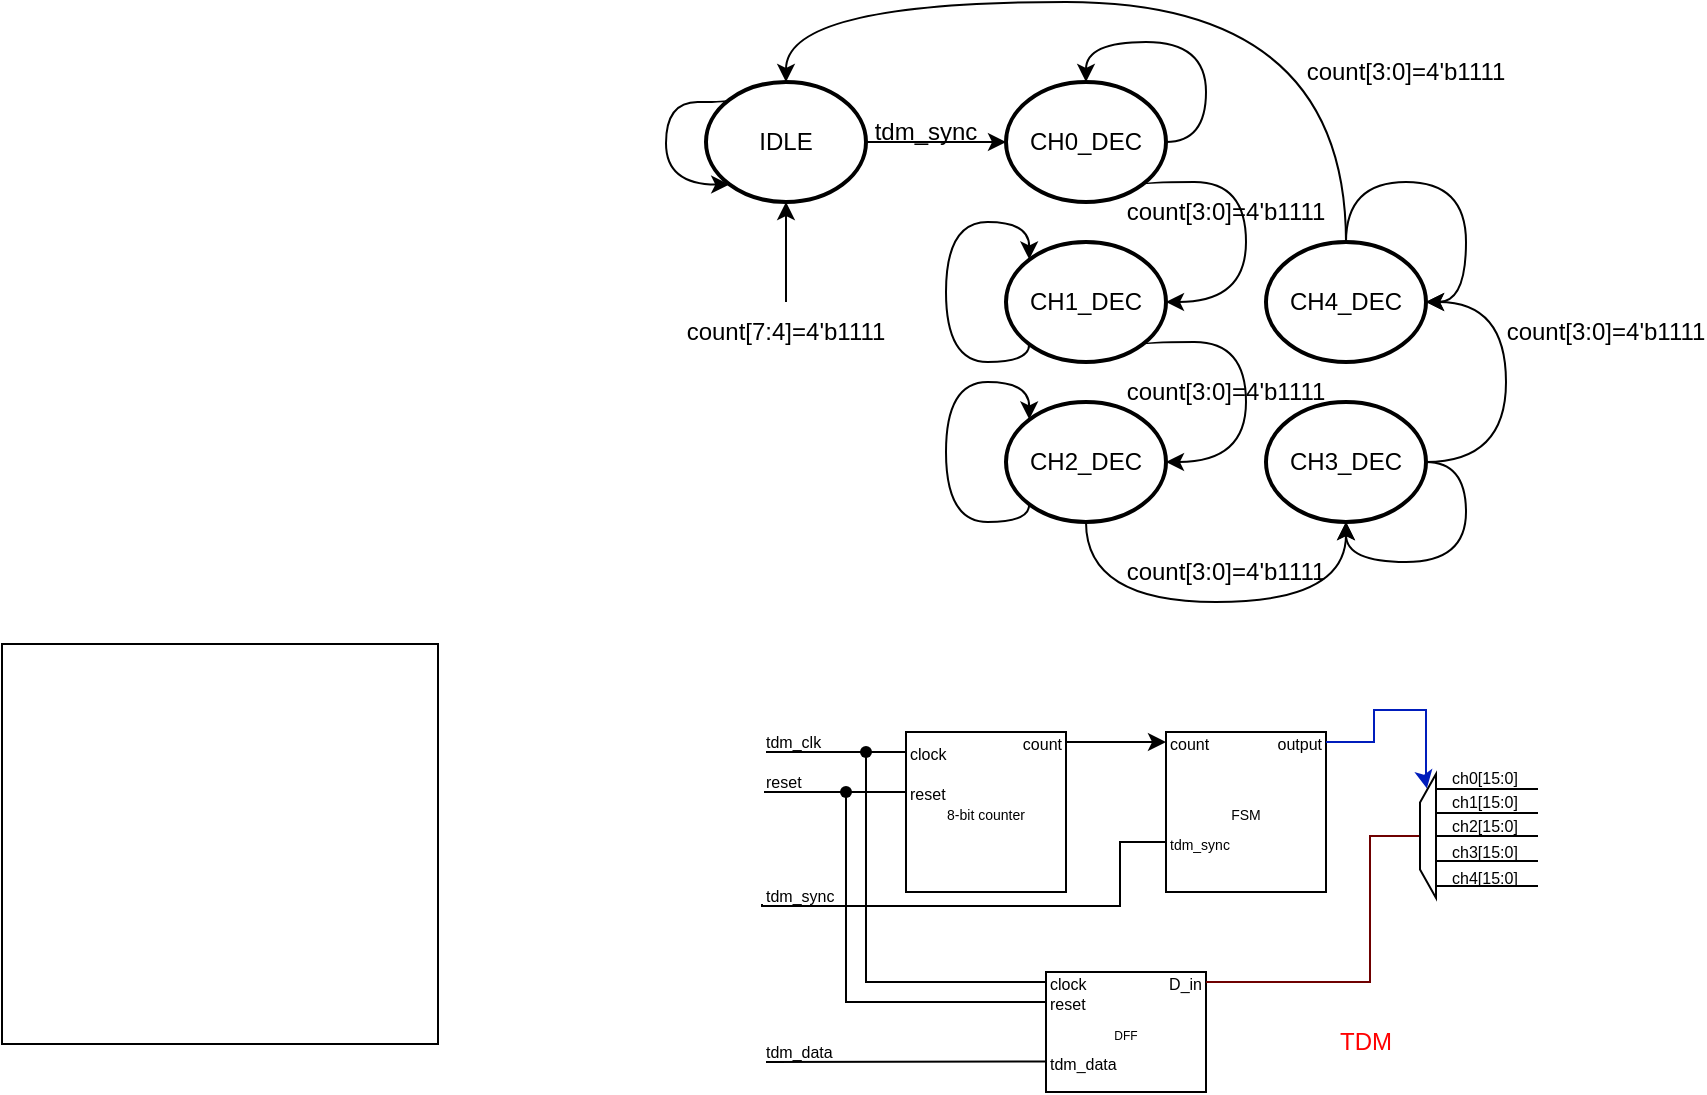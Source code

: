 <mxfile version="22.1.0" type="github">
  <diagram id="pO2yckjJLUHZ3hkfKYDs" name="Page-1">
    <mxGraphModel dx="1647" dy="1073" grid="1" gridSize="1" guides="1" tooltips="1" connect="1" arrows="1" fold="1" page="1" pageScale="1" pageWidth="1169" pageHeight="827" math="0" shadow="0">
      <root>
        <mxCell id="0" />
        <mxCell id="1" parent="0" />
        <mxCell id="-irzvPiJJPFumrXj4F0A-79" value="IDLE" style="strokeWidth=2;html=1;shape=mxgraph.flowchart.start_2;whiteSpace=wrap;movable=1;resizable=1;rotatable=1;deletable=1;editable=1;locked=0;connectable=1;" parent="1" vertex="1">
          <mxGeometry x="300" y="30" width="80" height="60" as="geometry" />
        </mxCell>
        <mxCell id="-irzvPiJJPFumrXj4F0A-80" value="CH0_DEC" style="strokeWidth=2;html=1;shape=mxgraph.flowchart.start_2;whiteSpace=wrap;movable=1;resizable=1;rotatable=1;deletable=1;editable=1;locked=0;connectable=1;" parent="1" vertex="1">
          <mxGeometry x="450" y="30" width="80" height="60" as="geometry" />
        </mxCell>
        <mxCell id="-irzvPiJJPFumrXj4F0A-81" value="CH1_DEC" style="strokeWidth=2;html=1;shape=mxgraph.flowchart.start_2;whiteSpace=wrap;movable=1;resizable=1;rotatable=1;deletable=1;editable=1;locked=0;connectable=1;" parent="1" vertex="1">
          <mxGeometry x="450" y="110" width="80" height="60" as="geometry" />
        </mxCell>
        <mxCell id="-irzvPiJJPFumrXj4F0A-82" value="CH4_DEC" style="strokeWidth=2;html=1;shape=mxgraph.flowchart.start_2;whiteSpace=wrap;movable=1;resizable=1;rotatable=1;deletable=1;editable=1;locked=0;connectable=1;" parent="1" vertex="1">
          <mxGeometry x="580" y="110" width="80" height="60" as="geometry" />
        </mxCell>
        <mxCell id="-irzvPiJJPFumrXj4F0A-83" value="CH3_DEC" style="strokeWidth=2;html=1;shape=mxgraph.flowchart.start_2;whiteSpace=wrap;movable=1;resizable=1;rotatable=1;deletable=1;editable=1;locked=0;connectable=1;" parent="1" vertex="1">
          <mxGeometry x="580" y="190" width="80" height="60" as="geometry" />
        </mxCell>
        <mxCell id="-irzvPiJJPFumrXj4F0A-84" value="CH2_DEC" style="strokeWidth=2;html=1;shape=mxgraph.flowchart.start_2;whiteSpace=wrap;movable=1;resizable=1;rotatable=1;deletable=1;editable=1;locked=0;connectable=1;" parent="1" vertex="1">
          <mxGeometry x="450" y="190" width="80" height="60" as="geometry" />
        </mxCell>
        <mxCell id="-irzvPiJJPFumrXj4F0A-85" value="" style="endArrow=classic;html=1;rounded=0;edgeStyle=orthogonalEdgeStyle;curved=1;entryX=1;entryY=0.5;entryDx=0;entryDy=0;entryPerimeter=0;exitX=0.855;exitY=0.855;exitDx=0;exitDy=0;exitPerimeter=0;movable=1;resizable=1;rotatable=1;deletable=1;editable=1;locked=0;connectable=1;" parent="1" source="-irzvPiJJPFumrXj4F0A-80" target="-irzvPiJJPFumrXj4F0A-81" edge="1">
          <mxGeometry width="50" height="50" relative="1" as="geometry">
            <mxPoint x="580" y="50" as="sourcePoint" />
            <mxPoint x="676" y="50" as="targetPoint" />
            <Array as="points">
              <mxPoint x="518" y="80" />
              <mxPoint x="570" y="80" />
              <mxPoint x="570" y="140" />
            </Array>
          </mxGeometry>
        </mxCell>
        <mxCell id="-irzvPiJJPFumrXj4F0A-86" value="" style="endArrow=classic;html=1;rounded=0;edgeStyle=orthogonalEdgeStyle;curved=1;entryX=1;entryY=0.5;entryDx=0;entryDy=0;entryPerimeter=0;exitX=0.855;exitY=0.855;exitDx=0;exitDy=0;exitPerimeter=0;movable=1;resizable=1;rotatable=1;deletable=1;editable=1;locked=0;connectable=1;" parent="1" source="-irzvPiJJPFumrXj4F0A-81" target="-irzvPiJJPFumrXj4F0A-84" edge="1">
          <mxGeometry width="50" height="50" relative="1" as="geometry">
            <mxPoint x="530" y="160" as="sourcePoint" />
            <mxPoint x="530" y="240" as="targetPoint" />
            <Array as="points">
              <mxPoint x="518" y="160" />
              <mxPoint x="570" y="160" />
              <mxPoint x="570" y="220" />
            </Array>
          </mxGeometry>
        </mxCell>
        <mxCell id="-irzvPiJJPFumrXj4F0A-87" value="" style="endArrow=classic;html=1;rounded=0;edgeStyle=orthogonalEdgeStyle;curved=1;entryX=0.5;entryY=1;entryDx=0;entryDy=0;entryPerimeter=0;exitX=0.5;exitY=1;exitDx=0;exitDy=0;exitPerimeter=0;movable=1;resizable=1;rotatable=1;deletable=1;editable=1;locked=0;connectable=1;" parent="1" source="-irzvPiJJPFumrXj4F0A-84" target="-irzvPiJJPFumrXj4F0A-83" edge="1">
          <mxGeometry width="50" height="50" relative="1" as="geometry">
            <mxPoint x="528" y="171" as="sourcePoint" />
            <mxPoint x="540" y="230" as="targetPoint" />
            <Array as="points">
              <mxPoint x="490" y="290" />
              <mxPoint x="620" y="290" />
            </Array>
          </mxGeometry>
        </mxCell>
        <mxCell id="-irzvPiJJPFumrXj4F0A-88" value="" style="endArrow=classic;html=1;rounded=0;edgeStyle=orthogonalEdgeStyle;curved=1;exitX=1;exitY=0.5;exitDx=0;exitDy=0;exitPerimeter=0;entryX=1;entryY=0.5;entryDx=0;entryDy=0;entryPerimeter=0;movable=1;resizable=1;rotatable=1;deletable=1;editable=1;locked=0;connectable=1;" parent="1" source="-irzvPiJJPFumrXj4F0A-83" target="-irzvPiJJPFumrXj4F0A-82" edge="1">
          <mxGeometry width="50" height="50" relative="1" as="geometry">
            <mxPoint x="690" y="151" as="sourcePoint" />
            <mxPoint x="730" y="240" as="targetPoint" />
            <Array as="points">
              <mxPoint x="700" y="220" />
              <mxPoint x="700" y="140" />
            </Array>
          </mxGeometry>
        </mxCell>
        <mxCell id="-irzvPiJJPFumrXj4F0A-89" value="" style="endArrow=classic;html=1;rounded=0;entryX=0;entryY=0.5;entryDx=0;entryDy=0;entryPerimeter=0;exitX=1;exitY=0.5;exitDx=0;exitDy=0;exitPerimeter=0;movable=1;resizable=1;rotatable=1;deletable=1;editable=1;locked=0;connectable=1;" parent="1" source="-irzvPiJJPFumrXj4F0A-79" target="-irzvPiJJPFumrXj4F0A-80" edge="1">
          <mxGeometry width="50" height="50" relative="1" as="geometry">
            <mxPoint x="380" y="85" as="sourcePoint" />
            <mxPoint x="430" y="35" as="targetPoint" />
          </mxGeometry>
        </mxCell>
        <mxCell id="-irzvPiJJPFumrXj4F0A-90" value="" style="endArrow=classic;html=1;rounded=0;edgeStyle=orthogonalEdgeStyle;curved=1;exitX=0.5;exitY=0;exitDx=0;exitDy=0;exitPerimeter=0;entryX=0.5;entryY=0;entryDx=0;entryDy=0;entryPerimeter=0;movable=1;resizable=1;rotatable=1;deletable=1;editable=1;locked=0;connectable=1;" parent="1" source="-irzvPiJJPFumrXj4F0A-82" target="-irzvPiJJPFumrXj4F0A-79" edge="1">
          <mxGeometry width="50" height="50" relative="1" as="geometry">
            <mxPoint x="610" y="80" as="sourcePoint" />
            <mxPoint x="610" as="targetPoint" />
            <Array as="points">
              <mxPoint x="620" y="-10" />
              <mxPoint x="340" y="-10" />
            </Array>
          </mxGeometry>
        </mxCell>
        <mxCell id="-irzvPiJJPFumrXj4F0A-91" value="tdm_sync" style="text;html=1;strokeColor=none;fillColor=none;align=center;verticalAlign=middle;whiteSpace=wrap;rounded=0;movable=1;resizable=1;rotatable=1;deletable=1;editable=1;locked=0;connectable=1;" parent="1" vertex="1">
          <mxGeometry x="380" y="40" width="60" height="30" as="geometry" />
        </mxCell>
        <mxCell id="-irzvPiJJPFumrXj4F0A-92" value="" style="endArrow=classic;html=1;rounded=0;edgeStyle=orthogonalEdgeStyle;curved=1;entryX=0.145;entryY=0.855;entryDx=0;entryDy=0;entryPerimeter=0;exitX=0.145;exitY=0.145;exitDx=0;exitDy=0;exitPerimeter=0;movable=1;resizable=1;rotatable=1;deletable=1;editable=1;locked=0;connectable=1;" parent="1" source="-irzvPiJJPFumrXj4F0A-79" target="-irzvPiJJPFumrXj4F0A-79" edge="1">
          <mxGeometry width="50" height="50" relative="1" as="geometry">
            <mxPoint x="169.97" y="140" as="sourcePoint" />
            <mxPoint x="299.97" y="140" as="targetPoint" />
            <Array as="points">
              <mxPoint x="312" y="40" />
              <mxPoint x="280" y="40" />
              <mxPoint x="280" y="81" />
            </Array>
          </mxGeometry>
        </mxCell>
        <mxCell id="-irzvPiJJPFumrXj4F0A-93" value="" style="endArrow=classic;html=1;rounded=0;entryX=0.5;entryY=1;entryDx=0;entryDy=0;entryPerimeter=0;movable=1;resizable=1;rotatable=1;deletable=1;editable=1;locked=0;connectable=1;" parent="1" target="-irzvPiJJPFumrXj4F0A-79" edge="1">
          <mxGeometry width="50" height="50" relative="1" as="geometry">
            <mxPoint x="340" y="140" as="sourcePoint" />
            <mxPoint x="380" y="190" as="targetPoint" />
          </mxGeometry>
        </mxCell>
        <mxCell id="-irzvPiJJPFumrXj4F0A-94" value="count[7:4]=4&#39;b1111" style="text;html=1;strokeColor=none;fillColor=none;align=center;verticalAlign=middle;whiteSpace=wrap;rounded=0;movable=1;resizable=1;rotatable=1;deletable=1;editable=1;locked=0;connectable=1;" parent="1" vertex="1">
          <mxGeometry x="310" y="140" width="60" height="30" as="geometry" />
        </mxCell>
        <mxCell id="-irzvPiJJPFumrXj4F0A-95" value="count[3:0]=4&#39;b1111" style="text;html=1;strokeColor=none;fillColor=none;align=center;verticalAlign=middle;whiteSpace=wrap;rounded=0;movable=1;resizable=1;rotatable=1;deletable=1;editable=1;locked=0;connectable=1;" parent="1" vertex="1">
          <mxGeometry x="530" y="80" width="60" height="30" as="geometry" />
        </mxCell>
        <mxCell id="-irzvPiJJPFumrXj4F0A-96" value="count[3:0]=4&#39;b1111" style="text;html=1;strokeColor=none;fillColor=none;align=center;verticalAlign=middle;whiteSpace=wrap;rounded=0;movable=1;resizable=1;rotatable=1;deletable=1;editable=1;locked=0;connectable=1;" parent="1" vertex="1">
          <mxGeometry x="530" y="170" width="60" height="30" as="geometry" />
        </mxCell>
        <mxCell id="-irzvPiJJPFumrXj4F0A-97" value="count[3:0]=4&#39;b1111" style="text;html=1;strokeColor=none;fillColor=none;align=center;verticalAlign=middle;whiteSpace=wrap;rounded=0;movable=1;resizable=1;rotatable=1;deletable=1;editable=1;locked=0;connectable=1;" parent="1" vertex="1">
          <mxGeometry x="530" y="260" width="60" height="30" as="geometry" />
        </mxCell>
        <mxCell id="-irzvPiJJPFumrXj4F0A-98" value="count[3:0]=4&#39;b1111" style="text;html=1;strokeColor=none;fillColor=none;align=center;verticalAlign=middle;whiteSpace=wrap;rounded=0;movable=1;resizable=1;rotatable=1;deletable=1;editable=1;locked=0;connectable=1;" parent="1" vertex="1">
          <mxGeometry x="720" y="140" width="60" height="30" as="geometry" />
        </mxCell>
        <mxCell id="-irzvPiJJPFumrXj4F0A-99" value="count[3:0]=4&#39;b1111" style="text;html=1;strokeColor=none;fillColor=none;align=center;verticalAlign=middle;whiteSpace=wrap;rounded=0;movable=1;resizable=1;rotatable=1;deletable=1;editable=1;locked=0;connectable=1;" parent="1" vertex="1">
          <mxGeometry x="620" y="10" width="60" height="30" as="geometry" />
        </mxCell>
        <mxCell id="-irzvPiJJPFumrXj4F0A-100" value="" style="endArrow=classic;html=1;rounded=0;edgeStyle=orthogonalEdgeStyle;curved=1;exitX=1;exitY=0.5;exitDx=0;exitDy=0;exitPerimeter=0;entryX=0.5;entryY=0;entryDx=0;entryDy=0;entryPerimeter=0;movable=1;resizable=1;rotatable=1;deletable=1;editable=1;locked=0;connectable=1;" parent="1" source="-irzvPiJJPFumrXj4F0A-80" target="-irzvPiJJPFumrXj4F0A-80" edge="1">
          <mxGeometry width="50" height="50" relative="1" as="geometry">
            <mxPoint x="630" y="120" as="sourcePoint" />
            <mxPoint x="350" y="40" as="targetPoint" />
            <Array as="points">
              <mxPoint x="550" y="60" />
              <mxPoint x="550" y="10" />
              <mxPoint x="490" y="10" />
            </Array>
          </mxGeometry>
        </mxCell>
        <mxCell id="-irzvPiJJPFumrXj4F0A-101" value="" style="endArrow=classic;html=1;rounded=0;edgeStyle=orthogonalEdgeStyle;curved=1;exitX=0.145;exitY=0.855;exitDx=0;exitDy=0;exitPerimeter=0;entryX=0.145;entryY=0.145;entryDx=0;entryDy=0;entryPerimeter=0;movable=1;resizable=1;rotatable=1;deletable=1;editable=1;locked=0;connectable=1;" parent="1" source="-irzvPiJJPFumrXj4F0A-81" target="-irzvPiJJPFumrXj4F0A-81" edge="1">
          <mxGeometry width="50" height="50" relative="1" as="geometry">
            <mxPoint x="400.03" y="260" as="sourcePoint" />
            <mxPoint x="360.03" y="230" as="targetPoint" />
            <Array as="points">
              <mxPoint x="462" y="170" />
              <mxPoint x="420" y="170" />
              <mxPoint x="420" y="100" />
              <mxPoint x="462" y="100" />
            </Array>
          </mxGeometry>
        </mxCell>
        <mxCell id="-irzvPiJJPFumrXj4F0A-102" value="" style="endArrow=classic;html=1;rounded=0;edgeStyle=orthogonalEdgeStyle;curved=1;exitX=0.145;exitY=0.855;exitDx=0;exitDy=0;exitPerimeter=0;entryX=0.145;entryY=0.145;entryDx=0;entryDy=0;entryPerimeter=0;movable=1;resizable=1;rotatable=1;deletable=1;editable=1;locked=0;connectable=1;" parent="1" source="-irzvPiJJPFumrXj4F0A-84" target="-irzvPiJJPFumrXj4F0A-84" edge="1">
          <mxGeometry width="50" height="50" relative="1" as="geometry">
            <mxPoint x="440" y="241" as="sourcePoint" />
            <mxPoint x="440" y="199" as="targetPoint" />
            <Array as="points">
              <mxPoint x="462" y="250" />
              <mxPoint x="420" y="250" />
              <mxPoint x="420" y="180" />
              <mxPoint x="462" y="180" />
            </Array>
          </mxGeometry>
        </mxCell>
        <mxCell id="-irzvPiJJPFumrXj4F0A-103" value="" style="endArrow=classic;html=1;rounded=0;edgeStyle=orthogonalEdgeStyle;curved=1;exitX=1;exitY=0.5;exitDx=0;exitDy=0;exitPerimeter=0;entryX=0.5;entryY=1;entryDx=0;entryDy=0;entryPerimeter=0;movable=1;resizable=1;rotatable=1;deletable=1;editable=1;locked=0;connectable=1;" parent="1" source="-irzvPiJJPFumrXj4F0A-83" target="-irzvPiJJPFumrXj4F0A-83" edge="1">
          <mxGeometry width="50" height="50" relative="1" as="geometry">
            <mxPoint x="740" y="220" as="sourcePoint" />
            <mxPoint x="700" y="190" as="targetPoint" />
            <Array as="points">
              <mxPoint x="680" y="220" />
              <mxPoint x="680" y="270" />
              <mxPoint x="620" y="270" />
            </Array>
          </mxGeometry>
        </mxCell>
        <mxCell id="-irzvPiJJPFumrXj4F0A-104" value="" style="endArrow=classic;html=1;rounded=0;edgeStyle=orthogonalEdgeStyle;curved=1;exitX=0.5;exitY=0;exitDx=0;exitDy=0;exitPerimeter=0;entryX=1;entryY=0.5;entryDx=0;entryDy=0;entryPerimeter=0;movable=1;resizable=1;rotatable=1;deletable=1;editable=1;locked=0;connectable=1;" parent="1" source="-irzvPiJJPFumrXj4F0A-82" target="-irzvPiJJPFumrXj4F0A-82" edge="1">
          <mxGeometry width="50" height="50" relative="1" as="geometry">
            <mxPoint x="710" y="70" as="sourcePoint" />
            <mxPoint x="670" y="100" as="targetPoint" />
            <Array as="points">
              <mxPoint x="620" y="80" />
              <mxPoint x="680" y="80" />
              <mxPoint x="680" y="140" />
            </Array>
          </mxGeometry>
        </mxCell>
        <mxCell id="-irzvPiJJPFumrXj4F0A-75" value="" style="rounded=0;whiteSpace=wrap;html=1;" parent="1" vertex="1">
          <mxGeometry x="-52" y="311" width="218" height="200" as="geometry" />
        </mxCell>
        <mxCell id="-irzvPiJJPFumrXj4F0A-76" value="&lt;font style=&quot;font-size: 7px;&quot;&gt;FSM&lt;/font&gt;" style="rounded=0;whiteSpace=wrap;html=1;movable=1;resizable=1;rotatable=1;deletable=1;editable=1;locked=0;connectable=1;container=0;" parent="1" vertex="1">
          <mxGeometry x="530" y="355" width="80" height="80" as="geometry" />
        </mxCell>
        <mxCell id="-irzvPiJJPFumrXj4F0A-78" value="&lt;font style=&quot;font-size: 8px;&quot;&gt;count&lt;/font&gt;" style="text;html=1;strokeColor=none;fillColor=none;align=left;verticalAlign=middle;whiteSpace=wrap;rounded=0;movable=1;resizable=1;rotatable=1;deletable=1;editable=1;locked=0;connectable=1;container=0;" parent="1" vertex="1">
          <mxGeometry x="530" y="355" width="60" height="10" as="geometry" />
        </mxCell>
        <mxCell id="-irzvPiJJPFumrXj4F0A-105" value="&lt;font style=&quot;font-size: 7px;&quot;&gt;tdm_sync&lt;/font&gt;" style="text;html=1;strokeColor=none;fillColor=none;align=left;verticalAlign=middle;whiteSpace=wrap;rounded=0;movable=1;resizable=1;rotatable=1;deletable=1;editable=1;locked=0;connectable=1;container=0;" parent="1" vertex="1">
          <mxGeometry x="530" y="405" width="60" height="10" as="geometry" />
        </mxCell>
        <mxCell id="PHXaZqlkiY236tPAjjlE-12" style="edgeStyle=orthogonalEdgeStyle;rounded=0;orthogonalLoop=1;jettySize=auto;html=1;exitX=1;exitY=0.5;exitDx=0;exitDy=0;fillColor=#0050ef;strokeColor=#001DBC;entryX=0.116;entryY=0.427;entryDx=0;entryDy=0;entryPerimeter=0;" edge="1" parent="1" source="-irzvPiJJPFumrXj4F0A-106" target="PHXaZqlkiY236tPAjjlE-14">
          <mxGeometry relative="1" as="geometry">
            <mxPoint x="597" y="347" as="sourcePoint" />
            <mxPoint x="635" y="389" as="targetPoint" />
            <Array as="points">
              <mxPoint x="634" y="360" />
              <mxPoint x="634" y="344" />
              <mxPoint x="660" y="344" />
              <mxPoint x="660" y="381" />
              <mxPoint x="660" y="381" />
            </Array>
          </mxGeometry>
        </mxCell>
        <mxCell id="-irzvPiJJPFumrXj4F0A-106" value="&lt;font style=&quot;font-size: 8px;&quot;&gt;output&lt;/font&gt;" style="text;html=1;strokeColor=none;fillColor=none;align=right;verticalAlign=middle;whiteSpace=wrap;rounded=0;movable=1;resizable=1;rotatable=1;deletable=1;editable=1;locked=0;connectable=1;container=0;" parent="1" vertex="1">
          <mxGeometry x="550" y="355" width="60" height="10" as="geometry" />
        </mxCell>
        <mxCell id="-irzvPiJJPFumrXj4F0A-117" value="&lt;font style=&quot;font-size: 6px;&quot;&gt;DFF&lt;/font&gt;" style="rounded=0;whiteSpace=wrap;html=1;movable=1;resizable=1;rotatable=1;deletable=1;editable=1;locked=0;connectable=1;container=0;" parent="1" vertex="1">
          <mxGeometry x="470" y="475" width="80" height="60" as="geometry" />
        </mxCell>
        <mxCell id="-irzvPiJJPFumrXj4F0A-118" value="&lt;font style=&quot;font-size: 7px;&quot;&gt;8-bit counter&lt;/font&gt;" style="rounded=0;whiteSpace=wrap;html=1;movable=1;resizable=1;rotatable=1;deletable=1;editable=1;locked=0;connectable=1;container=0;" parent="1" vertex="1">
          <mxGeometry x="400" y="355" width="80" height="80" as="geometry" />
        </mxCell>
        <mxCell id="-irzvPiJJPFumrXj4F0A-119" value="&lt;font style=&quot;font-size: 8px;&quot;&gt;clock&lt;/font&gt;" style="text;html=1;strokeColor=none;fillColor=none;align=left;verticalAlign=middle;whiteSpace=wrap;rounded=0;movable=1;resizable=1;rotatable=1;deletable=1;editable=1;locked=0;connectable=1;container=0;" parent="1" vertex="1">
          <mxGeometry x="400" y="360" width="60" height="10" as="geometry" />
        </mxCell>
        <mxCell id="-irzvPiJJPFumrXj4F0A-120" value="&lt;span style=&quot;font-size: 8px;&quot;&gt;reset&lt;/span&gt;" style="text;html=1;strokeColor=none;fillColor=none;align=left;verticalAlign=middle;whiteSpace=wrap;rounded=0;movable=1;resizable=1;rotatable=1;deletable=1;editable=1;locked=0;connectable=1;container=0;" parent="1" vertex="1">
          <mxGeometry x="400" y="380" width="60" height="10" as="geometry" />
        </mxCell>
        <mxCell id="PHXaZqlkiY236tPAjjlE-7" style="edgeStyle=orthogonalEdgeStyle;rounded=0;orthogonalLoop=1;jettySize=auto;html=1;entryX=0;entryY=0.5;entryDx=0;entryDy=0;" edge="1" parent="1" source="-irzvPiJJPFumrXj4F0A-121" target="-irzvPiJJPFumrXj4F0A-78">
          <mxGeometry relative="1" as="geometry">
            <mxPoint x="519.784" y="373" as="targetPoint" />
          </mxGeometry>
        </mxCell>
        <mxCell id="-irzvPiJJPFumrXj4F0A-121" value="&lt;span style=&quot;font-size: 8px;&quot;&gt;count&lt;/span&gt;" style="text;html=1;strokeColor=none;fillColor=none;align=right;verticalAlign=middle;whiteSpace=wrap;rounded=0;movable=1;resizable=1;rotatable=1;deletable=1;editable=1;locked=0;connectable=1;container=0;" parent="1" vertex="1">
          <mxGeometry x="420" y="355" width="60" height="10" as="geometry" />
        </mxCell>
        <mxCell id="-irzvPiJJPFumrXj4F0A-122" value="&lt;font style=&quot;font-size: 8px;&quot;&gt;clock&lt;/font&gt;" style="text;html=1;strokeColor=none;fillColor=none;align=left;verticalAlign=middle;whiteSpace=wrap;rounded=0;movable=1;resizable=1;rotatable=1;deletable=1;editable=1;locked=0;connectable=1;container=0;" parent="1" vertex="1">
          <mxGeometry x="470" y="475" width="60" height="10" as="geometry" />
        </mxCell>
        <mxCell id="-irzvPiJJPFumrXj4F0A-123" value="&lt;span style=&quot;font-size: 8px;&quot;&gt;reset&lt;/span&gt;" style="text;html=1;strokeColor=none;fillColor=none;align=left;verticalAlign=middle;whiteSpace=wrap;rounded=0;movable=1;resizable=1;rotatable=1;deletable=1;editable=1;locked=0;connectable=1;container=0;" parent="1" vertex="1">
          <mxGeometry x="470" y="485" width="60" height="10" as="geometry" />
        </mxCell>
        <mxCell id="-irzvPiJJPFumrXj4F0A-124" value="&lt;font style=&quot;font-size: 8px;&quot;&gt;tdm_data&lt;/font&gt;" style="text;html=1;strokeColor=none;fillColor=none;align=left;verticalAlign=middle;whiteSpace=wrap;rounded=0;movable=1;resizable=1;rotatable=1;deletable=1;editable=1;locked=0;connectable=1;container=0;" parent="1" vertex="1">
          <mxGeometry x="470" y="515" width="60" height="10" as="geometry" />
        </mxCell>
        <mxCell id="-irzvPiJJPFumrXj4F0A-125" value="" style="endArrow=none;html=1;rounded=0;endFill=0;movable=1;resizable=1;rotatable=1;deletable=1;editable=1;locked=0;connectable=1;entryX=0.005;entryY=0.515;entryDx=0;entryDy=0;entryPerimeter=0;" parent="1" edge="1" target="PHXaZqlkiY236tPAjjlE-1">
          <mxGeometry width="50" height="50" relative="1" as="geometry">
            <mxPoint x="330" y="365" as="sourcePoint" />
            <mxPoint x="400" y="364.76" as="targetPoint" />
          </mxGeometry>
        </mxCell>
        <mxCell id="-irzvPiJJPFumrXj4F0A-129" value="" style="endArrow=none;html=1;rounded=0;endFill=0;movable=1;resizable=1;rotatable=1;deletable=1;editable=1;locked=0;connectable=1;" parent="1" edge="1" source="PHXaZqlkiY236tPAjjlE-4">
          <mxGeometry width="50" height="50" relative="1" as="geometry">
            <mxPoint x="370" y="492" as="sourcePoint" />
            <mxPoint x="370" y="385" as="targetPoint" />
          </mxGeometry>
        </mxCell>
        <mxCell id="-irzvPiJJPFumrXj4F0A-134" value="" style="endArrow=none;html=1;rounded=0;endFill=0;movable=1;resizable=1;rotatable=1;deletable=1;editable=1;locked=0;connectable=1;" parent="1" edge="1">
          <mxGeometry width="50" height="50" relative="1" as="geometry">
            <mxPoint x="330" y="520" as="sourcePoint" />
            <mxPoint x="470" y="519.76" as="targetPoint" />
          </mxGeometry>
        </mxCell>
        <mxCell id="PHXaZqlkiY236tPAjjlE-13" style="edgeStyle=orthogonalEdgeStyle;rounded=0;orthogonalLoop=1;jettySize=auto;html=1;exitX=1;exitY=0.5;exitDx=0;exitDy=0;entryX=0.5;entryY=1;entryDx=0;entryDy=0;fillColor=#a20025;strokeColor=#6F0000;endArrow=none;endFill=0;" edge="1" parent="1" source="-irzvPiJJPFumrXj4F0A-135" target="PHXaZqlkiY236tPAjjlE-14">
          <mxGeometry relative="1" as="geometry">
            <mxPoint x="648.75" y="395.0" as="targetPoint" />
            <Array as="points">
              <mxPoint x="632" y="480" />
              <mxPoint x="632" y="407" />
            </Array>
          </mxGeometry>
        </mxCell>
        <mxCell id="-irzvPiJJPFumrXj4F0A-135" value="&lt;span style=&quot;font-size: 8px;&quot;&gt;D_in&lt;/span&gt;" style="text;html=1;strokeColor=none;fillColor=none;align=right;verticalAlign=middle;whiteSpace=wrap;rounded=0;movable=1;resizable=1;rotatable=1;deletable=1;editable=1;locked=0;connectable=1;container=0;" parent="1" vertex="1">
          <mxGeometry x="490" y="475" width="60" height="10" as="geometry" />
        </mxCell>
        <mxCell id="-irzvPiJJPFumrXj4F0A-139" value="&lt;span style=&quot;font-size: 8px;&quot;&gt;ch4[15:0]&lt;/span&gt;" style="text;html=1;strokeColor=none;fillColor=none;align=left;verticalAlign=middle;whiteSpace=wrap;rounded=0;movable=1;resizable=1;rotatable=1;deletable=1;editable=1;locked=0;connectable=1;container=0;" parent="1" vertex="1">
          <mxGeometry x="671" y="422" width="60" height="10" as="geometry" />
        </mxCell>
        <mxCell id="-irzvPiJJPFumrXj4F0A-140" value="&lt;span style=&quot;font-size: 8px;&quot;&gt;ch3[15:0]&lt;/span&gt;" style="text;html=1;strokeColor=none;fillColor=none;align=left;verticalAlign=middle;whiteSpace=wrap;rounded=0;movable=1;resizable=1;rotatable=1;deletable=1;editable=1;locked=0;connectable=1;container=0;" parent="1" vertex="1">
          <mxGeometry x="671" y="409" width="60" height="10" as="geometry" />
        </mxCell>
        <mxCell id="-irzvPiJJPFumrXj4F0A-141" value="&lt;span style=&quot;font-size: 8px;&quot;&gt;ch1[15:0]&lt;/span&gt;" style="text;html=1;strokeColor=none;fillColor=none;align=left;verticalAlign=middle;whiteSpace=wrap;rounded=0;movable=1;resizable=1;rotatable=1;deletable=1;editable=1;locked=0;connectable=1;container=0;" parent="1" vertex="1">
          <mxGeometry x="671" y="384" width="60" height="10" as="geometry" />
        </mxCell>
        <mxCell id="-irzvPiJJPFumrXj4F0A-142" value="&lt;span style=&quot;font-size: 8px;&quot;&gt;ch2[15:0]&lt;/span&gt;" style="text;html=1;strokeColor=none;fillColor=none;align=left;verticalAlign=middle;whiteSpace=wrap;rounded=0;movable=1;resizable=1;rotatable=1;deletable=1;editable=1;locked=0;connectable=1;container=0;" parent="1" vertex="1">
          <mxGeometry x="671" y="396" width="60" height="10" as="geometry" />
        </mxCell>
        <mxCell id="-irzvPiJJPFumrXj4F0A-143" value="&lt;span style=&quot;font-size: 8px;&quot;&gt;ch0[15:0]&lt;/span&gt;" style="text;html=1;strokeColor=none;fillColor=none;align=left;verticalAlign=middle;whiteSpace=wrap;rounded=0;movable=1;resizable=1;rotatable=1;deletable=1;editable=1;locked=0;connectable=1;container=0;" parent="1" vertex="1">
          <mxGeometry x="671" y="372" width="60" height="10" as="geometry" />
        </mxCell>
        <mxCell id="PHXaZqlkiY236tPAjjlE-9" style="edgeStyle=orthogonalEdgeStyle;rounded=0;orthogonalLoop=1;jettySize=auto;html=1;exitX=0;exitY=1;exitDx=0;exitDy=0;entryX=0;entryY=0.5;entryDx=0;entryDy=0;endArrow=none;endFill=0;" edge="1" parent="1" source="-irzvPiJJPFumrXj4F0A-144" target="-irzvPiJJPFumrXj4F0A-105">
          <mxGeometry relative="1" as="geometry">
            <Array as="points">
              <mxPoint x="507" y="442" />
              <mxPoint x="507" y="410" />
            </Array>
          </mxGeometry>
        </mxCell>
        <mxCell id="-irzvPiJJPFumrXj4F0A-144" value="&lt;span style=&quot;font-size: 8px;&quot;&gt;tdm_sync&lt;/span&gt;" style="text;html=1;strokeColor=none;fillColor=none;align=left;verticalAlign=middle;whiteSpace=wrap;rounded=0;movable=1;resizable=1;rotatable=1;deletable=1;editable=1;locked=0;connectable=1;container=0;" parent="1" vertex="1">
          <mxGeometry x="328" y="431" width="60" height="10" as="geometry" />
        </mxCell>
        <mxCell id="-irzvPiJJPFumrXj4F0A-145" value="&lt;span style=&quot;font-size: 8px;&quot;&gt;tdm_data&lt;/span&gt;" style="text;html=1;strokeColor=none;fillColor=none;align=left;verticalAlign=middle;whiteSpace=wrap;rounded=0;movable=1;resizable=1;rotatable=1;deletable=1;editable=1;locked=0;connectable=1;container=0;" parent="1" vertex="1">
          <mxGeometry x="328" y="509" width="60" height="10" as="geometry" />
        </mxCell>
        <mxCell id="-irzvPiJJPFumrXj4F0A-146" value="&lt;span style=&quot;font-size: 8px;&quot;&gt;tdm_clk&lt;/span&gt;" style="text;html=1;strokeColor=none;fillColor=none;align=left;verticalAlign=middle;whiteSpace=wrap;rounded=0;movable=1;resizable=1;rotatable=1;deletable=1;editable=1;locked=0;connectable=1;container=0;" parent="1" vertex="1">
          <mxGeometry x="328" y="354" width="60" height="10" as="geometry" />
        </mxCell>
        <mxCell id="-irzvPiJJPFumrXj4F0A-147" value="&lt;span style=&quot;font-size: 8px;&quot;&gt;reset&lt;/span&gt;" style="text;html=1;strokeColor=none;fillColor=none;align=left;verticalAlign=middle;whiteSpace=wrap;rounded=0;movable=1;resizable=1;rotatable=1;deletable=1;editable=1;locked=0;connectable=1;container=0;" parent="1" vertex="1">
          <mxGeometry x="328" y="374" width="60" height="10" as="geometry" />
        </mxCell>
        <mxCell id="-irzvPiJJPFumrXj4F0A-148" value="&lt;font color=&quot;#ff0000&quot;&gt;TDM&lt;/font&gt;" style="text;html=1;strokeColor=none;fillColor=none;align=center;verticalAlign=middle;whiteSpace=wrap;rounded=0;container=0;" parent="1" vertex="1">
          <mxGeometry x="600" y="495" width="60" height="30" as="geometry" />
        </mxCell>
        <mxCell id="PHXaZqlkiY236tPAjjlE-2" style="edgeStyle=orthogonalEdgeStyle;rounded=0;orthogonalLoop=1;jettySize=auto;html=1;entryX=0;entryY=0.5;entryDx=0;entryDy=0;endArrow=none;endFill=0;" edge="1" parent="1" source="PHXaZqlkiY236tPAjjlE-1" target="-irzvPiJJPFumrXj4F0A-119">
          <mxGeometry relative="1" as="geometry" />
        </mxCell>
        <mxCell id="PHXaZqlkiY236tPAjjlE-3" style="edgeStyle=orthogonalEdgeStyle;rounded=0;orthogonalLoop=1;jettySize=auto;html=1;entryX=0;entryY=0.5;entryDx=0;entryDy=0;endArrow=none;endFill=0;" edge="1" parent="1" source="PHXaZqlkiY236tPAjjlE-1" target="-irzvPiJJPFumrXj4F0A-122">
          <mxGeometry relative="1" as="geometry">
            <mxPoint x="435" y="473" as="targetPoint" />
            <Array as="points">
              <mxPoint x="380" y="480" />
            </Array>
          </mxGeometry>
        </mxCell>
        <mxCell id="PHXaZqlkiY236tPAjjlE-1" value="" style="shape=waypoint;sketch=0;fillStyle=solid;size=6;pointerEvents=1;points=[];fillColor=none;resizable=0;rotatable=0;perimeter=centerPerimeter;snapToPoint=1;" vertex="1" parent="1">
          <mxGeometry x="370" y="355" width="20" height="20" as="geometry" />
        </mxCell>
        <mxCell id="PHXaZqlkiY236tPAjjlE-6" style="edgeStyle=orthogonalEdgeStyle;rounded=0;orthogonalLoop=1;jettySize=auto;html=1;entryX=0;entryY=0.5;entryDx=0;entryDy=0;endArrow=none;endFill=0;" edge="1" parent="1" source="PHXaZqlkiY236tPAjjlE-4" target="-irzvPiJJPFumrXj4F0A-120">
          <mxGeometry relative="1" as="geometry">
            <mxPoint x="394" y="386" as="targetPoint" />
          </mxGeometry>
        </mxCell>
        <mxCell id="PHXaZqlkiY236tPAjjlE-11" style="edgeStyle=orthogonalEdgeStyle;rounded=0;orthogonalLoop=1;jettySize=auto;html=1;entryX=0;entryY=0.5;entryDx=0;entryDy=0;endArrow=none;endFill=0;" edge="1" parent="1" source="PHXaZqlkiY236tPAjjlE-4" target="-irzvPiJJPFumrXj4F0A-123">
          <mxGeometry relative="1" as="geometry">
            <Array as="points">
              <mxPoint x="370" y="490" />
            </Array>
          </mxGeometry>
        </mxCell>
        <mxCell id="PHXaZqlkiY236tPAjjlE-4" value="" style="shape=waypoint;sketch=0;fillStyle=solid;size=6;pointerEvents=1;points=[];fillColor=none;resizable=0;rotatable=0;perimeter=centerPerimeter;snapToPoint=1;" vertex="1" parent="1">
          <mxGeometry x="360" y="375" width="20" height="20" as="geometry" />
        </mxCell>
        <mxCell id="PHXaZqlkiY236tPAjjlE-8" style="edgeStyle=orthogonalEdgeStyle;rounded=0;orthogonalLoop=1;jettySize=auto;html=1;exitX=0;exitY=1;exitDx=0;exitDy=0;entryX=0.008;entryY=0.539;entryDx=0;entryDy=0;entryPerimeter=0;endArrow=none;endFill=0;" edge="1" parent="1">
          <mxGeometry relative="1" as="geometry">
            <mxPoint x="329" y="385" as="sourcePoint" />
            <mxPoint x="369" y="386" as="targetPoint" />
            <Array as="points">
              <mxPoint x="369" y="385" />
            </Array>
          </mxGeometry>
        </mxCell>
        <mxCell id="PHXaZqlkiY236tPAjjlE-16" style="edgeStyle=orthogonalEdgeStyle;rounded=0;orthogonalLoop=1;jettySize=auto;html=1;exitX=0.5;exitY=0;exitDx=0;exitDy=0;endArrow=none;endFill=0;" edge="1" parent="1">
          <mxGeometry relative="1" as="geometry">
            <mxPoint x="716" y="407" as="targetPoint" />
            <mxPoint x="665" y="407" as="sourcePoint" />
          </mxGeometry>
        </mxCell>
        <mxCell id="PHXaZqlkiY236tPAjjlE-18" style="edgeStyle=orthogonalEdgeStyle;rounded=0;orthogonalLoop=1;jettySize=auto;html=1;exitX=0.25;exitY=1;exitDx=0;exitDy=0;exitPerimeter=0;endArrow=none;endFill=0;" edge="1" parent="1">
          <mxGeometry relative="1" as="geometry">
            <mxPoint x="716" y="383.533" as="targetPoint" />
            <mxPoint x="665" y="383.5" as="sourcePoint" />
          </mxGeometry>
        </mxCell>
        <mxCell id="PHXaZqlkiY236tPAjjlE-19" style="edgeStyle=orthogonalEdgeStyle;rounded=0;orthogonalLoop=1;jettySize=auto;html=1;exitX=0.75;exitY=1;exitDx=0;exitDy=0;exitPerimeter=0;endArrow=none;endFill=0;" edge="1" parent="1">
          <mxGeometry relative="1" as="geometry">
            <mxPoint x="716" y="419.467" as="targetPoint" />
            <mxPoint x="665.0" y="419.5" as="sourcePoint" />
          </mxGeometry>
        </mxCell>
        <mxCell id="PHXaZqlkiY236tPAjjlE-20" style="edgeStyle=orthogonalEdgeStyle;rounded=0;orthogonalLoop=1;jettySize=auto;html=1;exitX=1;exitY=1;exitDx=0;exitDy=0;exitPerimeter=0;endArrow=none;endFill=0;" edge="1" parent="1">
          <mxGeometry relative="1" as="geometry">
            <mxPoint x="716" y="432" as="targetPoint" />
            <mxPoint x="665.0" y="432.0" as="sourcePoint" />
          </mxGeometry>
        </mxCell>
        <mxCell id="PHXaZqlkiY236tPAjjlE-14" value="" style="verticalLabelPosition=middle;verticalAlign=middle;html=1;shape=trapezoid;perimeter=trapezoidPerimeter;whiteSpace=wrap;size=0.23;arcSize=10;flipV=1;labelPosition=center;align=center;rotation=90;points=[[0,0,0,0,0],[0,0.25,0,0,0],[0,0.5,0,0,0],[0,0.75,0,0,0],[0,1,0,0,0],[0.25,0,0,0,0],[0.25,1,0,0,0],[0.48,0,0,0,-19],[0.5,0,0,0,0],[0.5,1,0,0,0],[0.75,0,0,0,0],[0.75,1,0,0,0],[1,0,0,0,0],[1,0.25,0,0,0],[1,0.33,0,0,0],[1,0.5,0,0,0],[1,0.67,0,0,0],[1,0.75,0,0,0],[1,1,0,0,0]];" vertex="1" parent="1">
          <mxGeometry x="630" y="403" width="62" height="8" as="geometry" />
        </mxCell>
        <mxCell id="PHXaZqlkiY236tPAjjlE-22" style="edgeStyle=orthogonalEdgeStyle;rounded=0;orthogonalLoop=1;jettySize=auto;html=1;exitX=0.75;exitY=1;exitDx=0;exitDy=0;exitPerimeter=0;endArrow=none;endFill=0;" edge="1" parent="1">
          <mxGeometry relative="1" as="geometry">
            <mxPoint x="716" y="395.467" as="targetPoint" />
            <mxPoint x="665.0" y="395.5" as="sourcePoint" />
          </mxGeometry>
        </mxCell>
      </root>
    </mxGraphModel>
  </diagram>
</mxfile>
